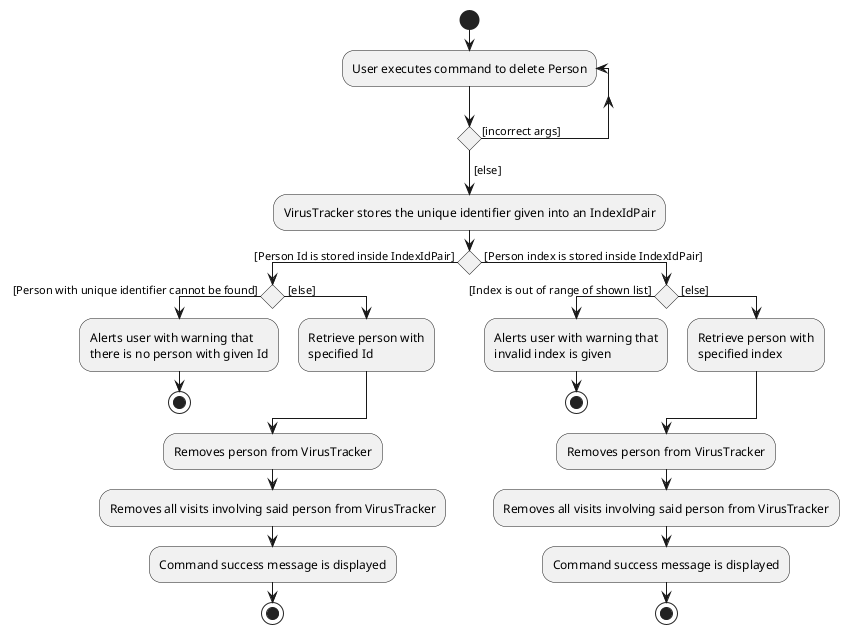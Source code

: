 @startuml
start

'Since the beta syntax does not support placing the condition outside the
'diamond we place it as the true branch instead.

repeat :User executes command to delete Person;
repeat while () is ([incorrect args])
->[else];

:VirusTracker stores the unique identifier given into an IndexIdPair;

if () then ( [Person Id is stored inside IndexIdPair] )
    if () then ( [Person with unique identifier cannot be found] )
        :Alerts user with warning that
        there is no person with given Id;
        stop
    else ( [else] )
        :Retrieve person with
        specified Id;
    endif
    :Removes person from VirusTracker;
    :Removes all visits involving said person from VirusTracker;
    :Command success message is displayed;
    stop
else ( [Person index is stored inside IndexIdPair])
   if () then ( [Index is out of range of shown list] )
       :Alerts user with warning that
       invalid index is given;
       stop
   else ( [else] )
       :Retrieve person with
       specified index;
endif

:Removes person from VirusTracker;
:Removes all visits involving said person from VirusTracker;
:Command success message is displayed;
stop

@enduml
